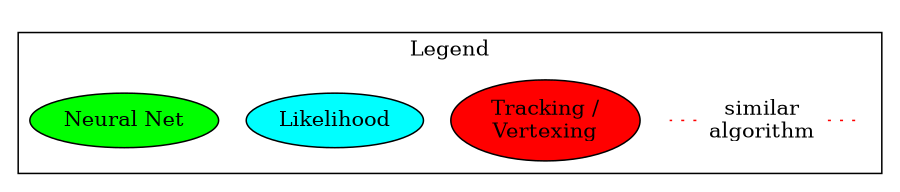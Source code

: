 
// ---- legend ----
digraph x { 

graph [size = "6, 6"]
subgraph cluster_8 { 
ranksep=0.25
nodesep=0.25
label="Legend"
basic      [label="Tracking /\nVertexing", style=filled, fillcolor=red]
likelihood [label="Likelihood"  , style=filled, fillcolor=cyan]
nn         [label="Neural Net"  , style=filled, fillcolor=green]
//bdt        [label="BDT"         , style=filled, fillcolor=purple]

subgraph cluster_9{ 
style=invis
label=""
X -> Y -> Z [style=dotted, color=red, constraint=false, arrowhead=none]
X [label="",shape=none, width=0, height=0]
Y [shape=none, width=0, height=0, label="similar\nalgorithm", fixedsize=false]
Z [label="",shape=none, width=0, height=0]
}
}

basic -> likelihood -> nn -> Y  [style=invis, constraint=false]
}